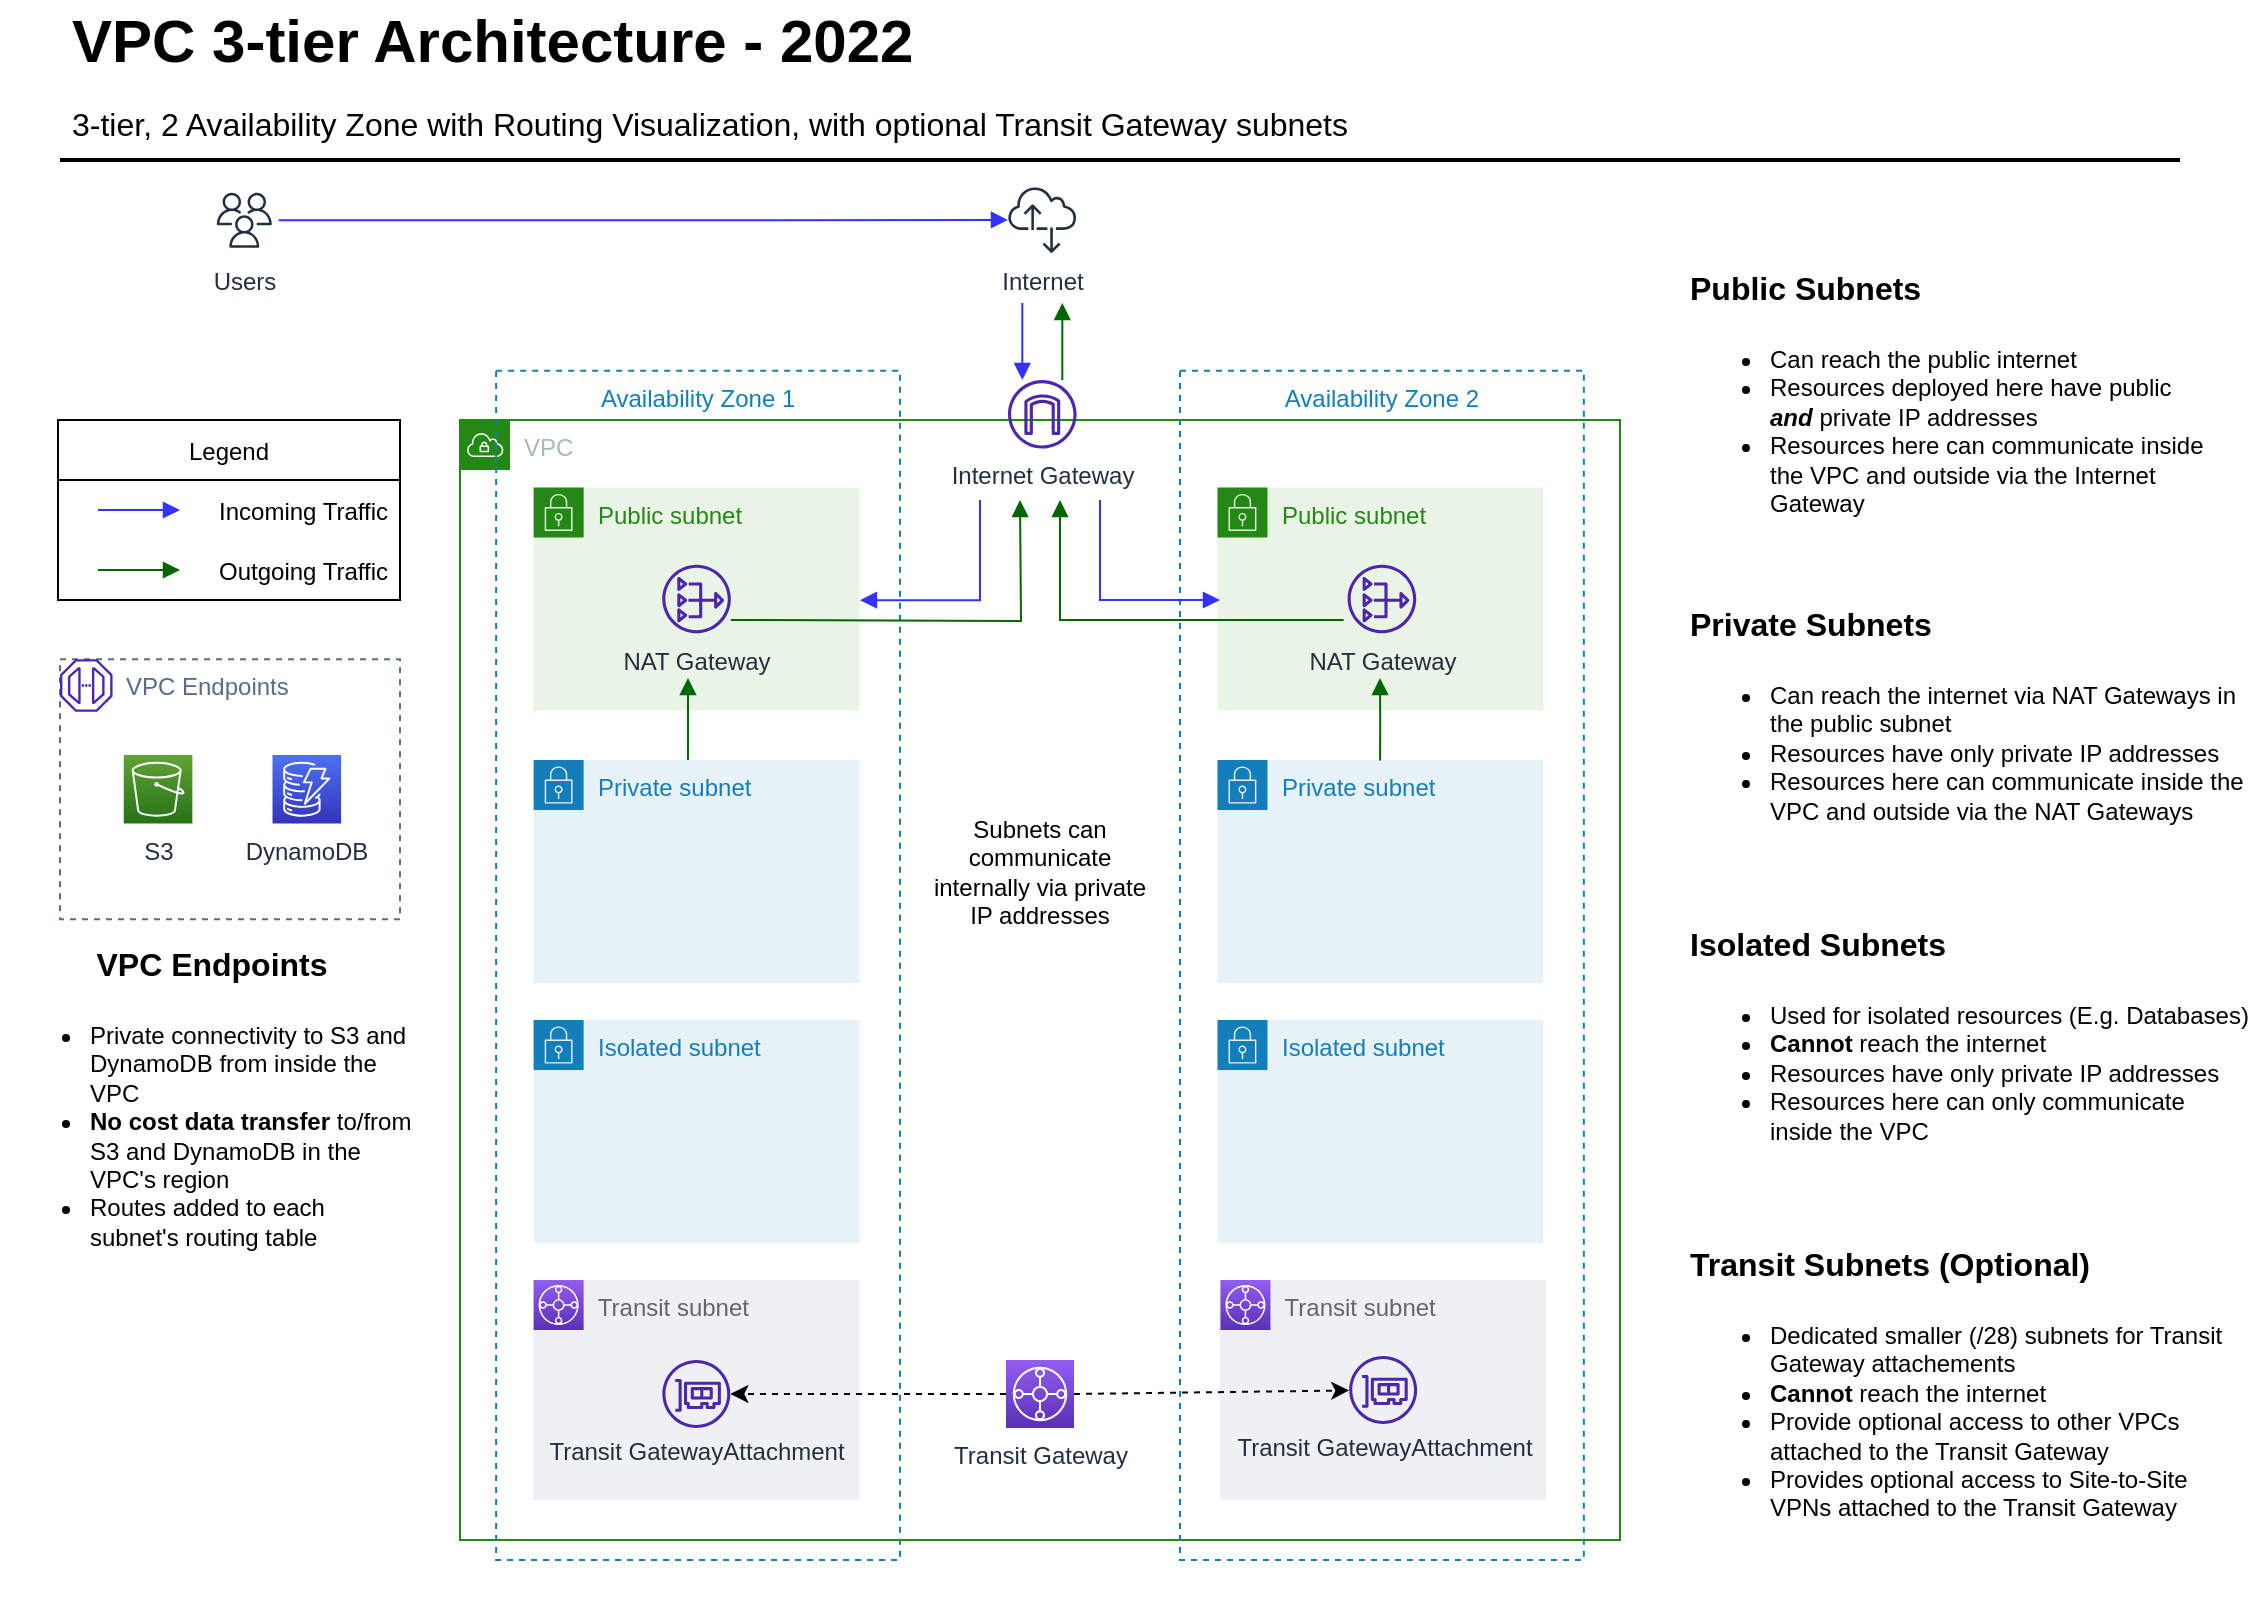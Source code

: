 <mxfile>
    <diagram id="Ht1M8jgEwFfnCIfOTk4-" name="Page-1">
        <mxGraphModel dx="635" dy="653" grid="1" gridSize="10" guides="1" tooltips="1" connect="1" arrows="1" fold="1" page="1" pageScale="1" pageWidth="1169" pageHeight="827" background="#FFFFFF" math="0" shadow="0">
            <root>
                <mxCell id="0"/>
                <mxCell id="1" parent="0"/>
                <mxCell id="6X5Q5hGxG2Q4SLFNHHvZ-3" value="VPC" style="points=[[0,0],[0.25,0],[0.5,0],[0.75,0],[1,0],[1,0.25],[1,0.5],[1,0.75],[1,1],[0.75,1],[0.5,1],[0.25,1],[0,1],[0,0.75],[0,0.5],[0,0.25]];outlineConnect=0;gradientColor=none;html=1;whiteSpace=wrap;fontSize=12;fontStyle=0;container=0;pointerEvents=0;collapsible=0;recursiveResize=0;shape=mxgraph.aws4.group;grIcon=mxgraph.aws4.group_vpc;strokeColor=#248814;fillColor=none;verticalAlign=top;align=left;spacingLeft=30;fontColor=#AAB7B8;dashed=0;" parent="1" vertex="1">
                    <mxGeometry x="230" y="230" width="580" height="560" as="geometry"/>
                </mxCell>
                <mxCell id="6X5Q5hGxG2Q4SLFNHHvZ-4" value="Availability Zone 1" style="fillColor=none;strokeColor=#147EBA;dashed=1;verticalAlign=top;fontStyle=0;fontColor=#147EBA;container=0;" parent="1" vertex="1">
                    <mxGeometry x="248.08" y="205.34" width="201.92" height="594.66" as="geometry"/>
                </mxCell>
                <mxCell id="-QjtrjUzRDEMRZ5MF8oH-47" value="VPC 3-tier Architecture - 2022" style="text;html=1;resizable=0;points=[];autosize=1;align=left;verticalAlign=top;spacingTop=-4;fontSize=30;fontStyle=1" parent="1" vertex="1">
                    <mxGeometry x="34" y="20" width="440" height="40" as="geometry"/>
                </mxCell>
                <mxCell id="-QjtrjUzRDEMRZ5MF8oH-48" value="3-tier, 2 Availability Zone with Routing Visualization, with optional Transit Gateway subnets" style="text;html=1;resizable=0;points=[];autosize=1;align=left;verticalAlign=top;spacingTop=-4;fontSize=16;" parent="1" vertex="1">
                    <mxGeometry x="34" y="70" width="650" height="20" as="geometry"/>
                </mxCell>
                <mxCell id="SCVMTBWpLvtzJIhz15lM-1" value="" style="line;strokeWidth=2;html=1;fontSize=14;" parent="1" vertex="1">
                    <mxGeometry x="30" y="95" width="1060" height="10" as="geometry"/>
                </mxCell>
                <mxCell id="6X5Q5hGxG2Q4SLFNHHvZ-7" value="Isolated subnet" style="points=[[0,0],[0.25,0],[0.5,0],[0.75,0],[1,0],[1,0.25],[1,0.5],[1,0.75],[1,1],[0.75,1],[0.5,1],[0.25,1],[0,1],[0,0.75],[0,0.5],[0,0.25]];outlineConnect=0;gradientColor=none;html=1;whiteSpace=wrap;fontSize=12;fontStyle=0;container=0;pointerEvents=0;collapsible=0;recursiveResize=0;shape=mxgraph.aws4.group;grIcon=mxgraph.aws4.group_security_group;grStroke=0;strokeColor=#147EBA;fillColor=#E6F2F8;verticalAlign=top;align=left;spacingLeft=30;fontColor=#147EBA;dashed=0;aspect=fixed;" parent="1" vertex="1">
                    <mxGeometry x="266.817" y="530.003" width="162.958" height="111.498" as="geometry"/>
                </mxCell>
                <mxCell id="6X5Q5hGxG2Q4SLFNHHvZ-5" value="Public subnet" style="points=[[0,0],[0.25,0],[0.5,0],[0.75,0],[1,0],[1,0.25],[1,0.5],[1,0.75],[1,1],[0.75,1],[0.5,1],[0.25,1],[0,1],[0,0.75],[0,0.5],[0,0.25]];outlineConnect=0;gradientColor=none;html=1;whiteSpace=wrap;fontSize=12;fontStyle=0;container=0;pointerEvents=0;collapsible=0;recursiveResize=0;shape=mxgraph.aws4.group;grIcon=mxgraph.aws4.group_security_group;grStroke=0;strokeColor=#248814;fillColor=#E9F3E6;verticalAlign=top;align=left;spacingLeft=30;fontColor=#248814;dashed=0;aspect=fixed;" parent="1" vertex="1">
                    <mxGeometry x="266.817" y="263.724" width="162.958" height="111.498" as="geometry"/>
                </mxCell>
                <mxCell id="6X5Q5hGxG2Q4SLFNHHvZ-6" value="Private subnet" style="points=[[0,0],[0.25,0],[0.5,0],[0.75,0],[1,0],[1,0.25],[1,0.5],[1,0.75],[1,1],[0.75,1],[0.5,1],[0.25,1],[0,1],[0,0.75],[0,0.5],[0,0.25]];outlineConnect=0;gradientColor=none;html=1;whiteSpace=wrap;fontSize=12;fontStyle=0;container=0;pointerEvents=0;collapsible=0;recursiveResize=0;shape=mxgraph.aws4.group;grIcon=mxgraph.aws4.group_security_group;grStroke=0;strokeColor=#147EBA;fillColor=#E6F2F8;verticalAlign=top;align=left;spacingLeft=30;fontColor=#147EBA;dashed=0;aspect=fixed;" parent="1" vertex="1">
                    <mxGeometry x="266.817" y="399.998" width="162.958" height="111.498" as="geometry"/>
                </mxCell>
                <mxCell id="6X5Q5hGxG2Q4SLFNHHvZ-21" value="NAT Gateway" style="sketch=0;outlineConnect=0;fontColor=#232F3E;gradientColor=none;fillColor=#4D27AA;strokeColor=none;dashed=0;verticalLabelPosition=bottom;verticalAlign=top;align=center;html=1;fontSize=12;fontStyle=0;aspect=fixed;pointerEvents=1;shape=mxgraph.aws4.nat_gateway;container=0;" parent="1" vertex="1">
                    <mxGeometry x="331.142" y="302.319" width="34.307" height="34.31" as="geometry"/>
                </mxCell>
                <mxCell id="vB2H2ei6ea2E3o45o9DI-7" value="Users" style="sketch=0;outlineConnect=0;fontColor=#232F3E;gradientColor=none;strokeColor=#232F3E;fillColor=#ffffff;dashed=0;verticalLabelPosition=bottom;verticalAlign=top;align=center;html=1;fontSize=12;fontStyle=0;aspect=fixed;shape=mxgraph.aws4.resourceIcon;resIcon=mxgraph.aws4.users;" parent="1" vertex="1">
                    <mxGeometry x="105" y="113" width="34.307" height="34.31" as="geometry"/>
                </mxCell>
                <mxCell id="vB2H2ei6ea2E3o45o9DI-23" value="Availability Zone 2" style="fillColor=none;strokeColor=#147EBA;dashed=1;verticalAlign=top;fontStyle=0;fontColor=#147EBA;container=0;" parent="1" vertex="1">
                    <mxGeometry x="590" y="205.34" width="201.92" height="594.66" as="geometry"/>
                </mxCell>
                <mxCell id="vB2H2ei6ea2E3o45o9DI-24" value="Isolated subnet" style="points=[[0,0],[0.25,0],[0.5,0],[0.75,0],[1,0],[1,0.25],[1,0.5],[1,0.75],[1,1],[0.75,1],[0.5,1],[0.25,1],[0,1],[0,0.75],[0,0.5],[0,0.25]];outlineConnect=0;gradientColor=none;html=1;whiteSpace=wrap;fontSize=12;fontStyle=0;container=0;pointerEvents=0;collapsible=0;recursiveResize=0;shape=mxgraph.aws4.group;grIcon=mxgraph.aws4.group_security_group;grStroke=0;strokeColor=#147EBA;fillColor=#E6F2F8;verticalAlign=top;align=left;spacingLeft=30;fontColor=#147EBA;dashed=0;aspect=fixed;" parent="1" vertex="1">
                    <mxGeometry x="608.737" y="530.003" width="162.958" height="111.498" as="geometry"/>
                </mxCell>
                <mxCell id="vB2H2ei6ea2E3o45o9DI-25" value="Public subnet" style="points=[[0,0],[0.25,0],[0.5,0],[0.75,0],[1,0],[1,0.25],[1,0.5],[1,0.75],[1,1],[0.75,1],[0.5,1],[0.25,1],[0,1],[0,0.75],[0,0.5],[0,0.25]];outlineConnect=0;gradientColor=none;html=1;whiteSpace=wrap;fontSize=12;fontStyle=0;container=0;pointerEvents=0;collapsible=0;recursiveResize=0;shape=mxgraph.aws4.group;grIcon=mxgraph.aws4.group_security_group;grStroke=0;strokeColor=#248814;fillColor=#E9F3E6;verticalAlign=top;align=left;spacingLeft=30;fontColor=#248814;dashed=0;aspect=fixed;" parent="1" vertex="1">
                    <mxGeometry x="608.737" y="263.724" width="162.958" height="111.498" as="geometry"/>
                </mxCell>
                <mxCell id="vB2H2ei6ea2E3o45o9DI-26" value="Private subnet" style="points=[[0,0],[0.25,0],[0.5,0],[0.75,0],[1,0],[1,0.25],[1,0.5],[1,0.75],[1,1],[0.75,1],[0.5,1],[0.25,1],[0,1],[0,0.75],[0,0.5],[0,0.25]];outlineConnect=0;gradientColor=none;html=1;whiteSpace=wrap;fontSize=12;fontStyle=0;container=0;pointerEvents=0;collapsible=0;recursiveResize=0;shape=mxgraph.aws4.group;grIcon=mxgraph.aws4.group_security_group;grStroke=0;strokeColor=#147EBA;fillColor=#E6F2F8;verticalAlign=top;align=left;spacingLeft=30;fontColor=#147EBA;dashed=0;aspect=fixed;" parent="1" vertex="1">
                    <mxGeometry x="608.737" y="399.998" width="162.958" height="111.498" as="geometry"/>
                </mxCell>
                <mxCell id="vB2H2ei6ea2E3o45o9DI-27" value="NAT Gateway" style="sketch=0;outlineConnect=0;fontColor=#232F3E;gradientColor=none;fillColor=#4D27AA;strokeColor=none;dashed=0;verticalLabelPosition=bottom;verticalAlign=top;align=center;html=1;fontSize=12;fontStyle=0;aspect=fixed;pointerEvents=1;shape=mxgraph.aws4.nat_gateway;container=0;" parent="1" vertex="1">
                    <mxGeometry x="673.802" y="302.319" width="34.307" height="34.31" as="geometry"/>
                </mxCell>
                <mxCell id="vB2H2ei6ea2E3o45o9DI-33" value="" style="edgeStyle=orthogonalEdgeStyle;html=1;endArrow=block;elbow=vertical;startArrow=none;endFill=1;strokeColor=#3333FF;rounded=0;fontColor=default;" parent="1" source="vB2H2ei6ea2E3o45o9DI-7" target="DQbUGmYIA1iREayXvOX7-11" edge="1">
                    <mxGeometry width="100" relative="1" as="geometry">
                        <mxPoint x="140" y="125" as="sourcePoint"/>
                        <mxPoint x="525" y="135" as="targetPoint"/>
                        <Array as="points"/>
                    </mxGeometry>
                </mxCell>
                <mxCell id="vB2H2ei6ea2E3o45o9DI-34" value="" style="edgeStyle=orthogonalEdgeStyle;html=1;endArrow=block;elbow=vertical;startArrow=none;endFill=1;strokeColor=#3333FF;rounded=0;fontColor=default;entryX=0.901;entryY=0.247;entryDx=0;entryDy=0;entryPerimeter=0;" parent="1" edge="1">
                    <mxGeometry width="100" relative="1" as="geometry">
                        <mxPoint x="490" y="270" as="sourcePoint"/>
                        <mxPoint x="430.01" y="320.111" as="targetPoint"/>
                        <Array as="points">
                            <mxPoint x="490" y="270"/>
                            <mxPoint x="490" y="320"/>
                        </Array>
                    </mxGeometry>
                </mxCell>
                <mxCell id="DQbUGmYIA1iREayXvOX7-2" value="Internet Gateway" style="sketch=0;outlineConnect=0;fontColor=#232F3E;gradientColor=none;fillColor=#4D27AA;strokeColor=none;dashed=0;verticalLabelPosition=bottom;verticalAlign=top;align=center;html=1;fontSize=12;fontStyle=0;aspect=fixed;pointerEvents=1;shape=mxgraph.aws4.internet_gateway;" parent="1" vertex="1">
                    <mxGeometry x="504" y="210" width="34.307" height="34.31" as="geometry"/>
                </mxCell>
                <mxCell id="DQbUGmYIA1iREayXvOX7-3" value="" style="edgeStyle=orthogonalEdgeStyle;html=1;endArrow=block;elbow=vertical;startArrow=none;endFill=1;strokeColor=#3333FF;rounded=0;fontColor=default;" parent="1" edge="1">
                    <mxGeometry width="100" relative="1" as="geometry">
                        <mxPoint x="550" y="270" as="sourcePoint"/>
                        <mxPoint x="610" y="320" as="targetPoint"/>
                        <Array as="points">
                            <mxPoint x="550" y="320"/>
                        </Array>
                    </mxGeometry>
                </mxCell>
                <mxCell id="DQbUGmYIA1iREayXvOX7-7" value="" style="edgeStyle=orthogonalEdgeStyle;html=1;endArrow=block;elbow=vertical;startArrow=none;endFill=1;strokeColor=#006600;rounded=0;exitX=0.475;exitY=0.419;exitDx=0;exitDy=0;exitPerimeter=0;" parent="1" edge="1">
                    <mxGeometry width="100" relative="1" as="geometry">
                        <mxPoint x="343.992" y="400.033" as="sourcePoint"/>
                        <mxPoint x="344" y="359" as="targetPoint"/>
                        <Array as="points">
                            <mxPoint x="344" y="390"/>
                            <mxPoint x="344" y="390"/>
                        </Array>
                    </mxGeometry>
                </mxCell>
                <mxCell id="DQbUGmYIA1iREayXvOX7-8" value="" style="edgeStyle=orthogonalEdgeStyle;html=1;endArrow=block;elbow=vertical;startArrow=none;endFill=1;strokeColor=#006600;rounded=0;exitX=0.475;exitY=0.419;exitDx=0;exitDy=0;exitPerimeter=0;" parent="1" edge="1">
                    <mxGeometry width="100" relative="1" as="geometry">
                        <mxPoint x="690.052" y="400.253" as="sourcePoint"/>
                        <mxPoint x="690" y="359" as="targetPoint"/>
                        <Array as="points">
                            <mxPoint x="690.06" y="380.22"/>
                            <mxPoint x="690.06" y="380.22"/>
                        </Array>
                    </mxGeometry>
                </mxCell>
                <mxCell id="DQbUGmYIA1iREayXvOX7-9" value="" style="edgeStyle=orthogonalEdgeStyle;html=1;endArrow=block;elbow=vertical;startArrow=none;endFill=1;strokeColor=#006600;rounded=0;" parent="1" edge="1">
                    <mxGeometry width="100" relative="1" as="geometry">
                        <mxPoint x="365.45" y="330" as="sourcePoint"/>
                        <mxPoint x="510" y="270" as="targetPoint"/>
                    </mxGeometry>
                </mxCell>
                <mxCell id="DQbUGmYIA1iREayXvOX7-10" value="" style="edgeStyle=orthogonalEdgeStyle;html=1;endArrow=block;elbow=vertical;startArrow=none;endFill=1;strokeColor=#006600;rounded=0;" parent="1" edge="1">
                    <mxGeometry width="100" relative="1" as="geometry">
                        <mxPoint x="671.8" y="330" as="sourcePoint"/>
                        <mxPoint x="530" y="270" as="targetPoint"/>
                        <Array as="points">
                            <mxPoint x="529.8" y="330"/>
                        </Array>
                    </mxGeometry>
                </mxCell>
                <mxCell id="DQbUGmYIA1iREayXvOX7-11" value="Internet" style="sketch=0;outlineConnect=0;fontColor=#232F3E;gradientColor=none;fillColor=#232F3D;strokeColor=none;dashed=0;verticalLabelPosition=bottom;verticalAlign=top;align=center;html=1;fontSize=12;fontStyle=0;aspect=fixed;pointerEvents=1;shape=mxgraph.aws4.internet_alt2;" parent="1" vertex="1">
                    <mxGeometry x="504" y="112.84" width="34.307" height="34.31" as="geometry"/>
                </mxCell>
                <mxCell id="DQbUGmYIA1iREayXvOX7-12" value="" style="edgeStyle=orthogonalEdgeStyle;html=1;endArrow=block;elbow=vertical;startArrow=none;endFill=1;strokeColor=#3333FF;rounded=0;" parent="1" edge="1">
                    <mxGeometry width="100" relative="1" as="geometry">
                        <mxPoint x="511.153" y="171.463" as="sourcePoint"/>
                        <mxPoint x="511.153" y="210.002" as="targetPoint"/>
                    </mxGeometry>
                </mxCell>
                <mxCell id="DQbUGmYIA1iREayXvOX7-13" value="" style="edgeStyle=orthogonalEdgeStyle;html=1;endArrow=block;elbow=vertical;startArrow=none;endFill=1;strokeColor=#006600;rounded=0;" parent="1" edge="1">
                    <mxGeometry width="100" relative="1" as="geometry">
                        <mxPoint x="531.153" y="210.002" as="sourcePoint"/>
                        <mxPoint x="531.153" y="171.463" as="targetPoint"/>
                    </mxGeometry>
                </mxCell>
                <mxCell id="DQbUGmYIA1iREayXvOX7-20" value="" style="group" parent="1" vertex="1" connectable="0">
                    <mxGeometry x="30" y="349.61" width="170" height="130" as="geometry"/>
                </mxCell>
                <mxCell id="DQbUGmYIA1iREayXvOX7-16" value="VPC Endpoints" style="fillColor=none;strokeColor=#5A6C86;dashed=1;verticalAlign=top;fontStyle=0;fontColor=#5A6C86;spacingLeft=31;align=left;" parent="DQbUGmYIA1iREayXvOX7-20" vertex="1">
                    <mxGeometry width="170" height="130" as="geometry"/>
                </mxCell>
                <mxCell id="DQbUGmYIA1iREayXvOX7-17" value="" style="sketch=0;outlineConnect=0;fontColor=#232F3E;gradientColor=none;fillColor=#4D27AA;strokeColor=none;dashed=0;verticalLabelPosition=bottom;verticalAlign=top;align=center;html=1;fontSize=12;fontStyle=0;aspect=fixed;pointerEvents=1;shape=mxgraph.aws4.endpoint;" parent="DQbUGmYIA1iREayXvOX7-20" vertex="1">
                    <mxGeometry width="26.28" height="26.28" as="geometry"/>
                </mxCell>
                <mxCell id="DQbUGmYIA1iREayXvOX7-18" value="S3" style="sketch=0;points=[[0,0,0],[0.25,0,0],[0.5,0,0],[0.75,0,0],[1,0,0],[0,1,0],[0.25,1,0],[0.5,1,0],[0.75,1,0],[1,1,0],[0,0.25,0],[0,0.5,0],[0,0.75,0],[1,0.25,0],[1,0.5,0],[1,0.75,0]];outlineConnect=0;fontColor=#232F3E;gradientColor=#60A337;gradientDirection=north;fillColor=#277116;strokeColor=#ffffff;dashed=0;verticalLabelPosition=bottom;verticalAlign=top;align=center;html=1;fontSize=12;fontStyle=0;aspect=fixed;shape=mxgraph.aws4.resourceIcon;resIcon=mxgraph.aws4.s3;" parent="DQbUGmYIA1iREayXvOX7-20" vertex="1">
                    <mxGeometry x="31.875" y="47.85" width="34.307" height="34.31" as="geometry"/>
                </mxCell>
                <mxCell id="DQbUGmYIA1iREayXvOX7-19" value="DynamoDB" style="sketch=0;points=[[0,0,0],[0.25,0,0],[0.5,0,0],[0.75,0,0],[1,0,0],[0,1,0],[0.25,1,0],[0.5,1,0],[0.75,1,0],[1,1,0],[0,0.25,0],[0,0.5,0],[0,0.75,0],[1,0.25,0],[1,0.5,0],[1,0.75,0]];outlineConnect=0;fontColor=#232F3E;gradientColor=#4D72F3;gradientDirection=north;fillColor=#3334B9;strokeColor=#ffffff;dashed=0;verticalLabelPosition=bottom;verticalAlign=top;align=center;html=1;fontSize=12;fontStyle=0;aspect=fixed;shape=mxgraph.aws4.resourceIcon;resIcon=mxgraph.aws4.dynamodb;" parent="DQbUGmYIA1iREayXvOX7-20" vertex="1">
                    <mxGeometry x="106.25" y="47.85" width="34.307" height="34.31" as="geometry"/>
                </mxCell>
                <mxCell id="DQbUGmYIA1iREayXvOX7-22" value="&lt;h1&gt;&lt;font style=&quot;font-size: 16px&quot;&gt;Private Subnets&lt;/font&gt;&lt;/h1&gt;&lt;p&gt;&lt;/p&gt;&lt;ul&gt;&lt;li&gt;&lt;span&gt;Can reach the internet via NAT Gateways in the public subnet&lt;/span&gt;&lt;/li&gt;&lt;li&gt;Resources have only private IP addresses&lt;/li&gt;&lt;li&gt;Resources here can communicate inside the VPC and outside via the NAT Gateways&lt;/li&gt;&lt;/ul&gt;&lt;p&gt;&lt;/p&gt;" style="text;html=1;strokeColor=none;fillColor=none;spacing=5;spacingTop=-20;whiteSpace=wrap;overflow=hidden;rounded=0;" parent="1" vertex="1">
                    <mxGeometry x="840" y="310" width="290" height="145.69" as="geometry"/>
                </mxCell>
                <mxCell id="DQbUGmYIA1iREayXvOX7-23" value="&lt;h1&gt;&lt;font style=&quot;font-size: 16px&quot;&gt;Isolated Subnets&lt;/font&gt;&lt;/h1&gt;&lt;p&gt;&lt;/p&gt;&lt;ul&gt;&lt;li&gt;Used for isolated resources (E.g. Databases)&lt;/li&gt;&lt;li&gt;&lt;b&gt;Cannot &lt;/b&gt;reach the internet&lt;/li&gt;&lt;li&gt;Resources have only private IP addresses&lt;/li&gt;&lt;li&gt;Resources here can only communicate inside the VPC&lt;/li&gt;&lt;/ul&gt;&lt;p&gt;&lt;/p&gt;" style="text;html=1;strokeColor=none;fillColor=none;spacing=5;spacingTop=-20;whiteSpace=wrap;overflow=hidden;rounded=0;" parent="1" vertex="1">
                    <mxGeometry x="840" y="470" width="290" height="145.69" as="geometry"/>
                </mxCell>
                <mxCell id="DQbUGmYIA1iREayXvOX7-24" value="&lt;h1 style=&quot;text-align: center&quot;&gt;&lt;font style=&quot;font-size: 16px&quot;&gt;VPC Endpoints&lt;/font&gt;&lt;/h1&gt;&lt;p&gt;&lt;/p&gt;&lt;ul&gt;&lt;li&gt;Private connectivity to S3 and DynamoDB from inside the VPC&lt;/li&gt;&lt;li&gt;&lt;b&gt;No cost data transfer &lt;/b&gt;to/from S3 and DynamoDB in the VPC's region&lt;/li&gt;&lt;li&gt;Routes added to each subnet's routing table&lt;/li&gt;&lt;/ul&gt;&lt;p&gt;&lt;/p&gt;" style="text;html=1;strokeColor=none;fillColor=none;spacing=5;spacingTop=-20;whiteSpace=wrap;overflow=hidden;rounded=0;align=left;" parent="1" vertex="1">
                    <mxGeometry y="479.61" width="210" height="196.08" as="geometry"/>
                </mxCell>
                <mxCell id="DQbUGmYIA1iREayXvOX7-25" value="Subnets can communicate internally via private IP addresses" style="text;html=1;strokeColor=none;fillColor=none;align=center;verticalAlign=middle;whiteSpace=wrap;rounded=0;fontSize=12;" parent="1" vertex="1">
                    <mxGeometry x="465" y="416.47" width="110" height="78.56" as="geometry"/>
                </mxCell>
                <mxCell id="DQbUGmYIA1iREayXvOX7-26" value="Legend" style="swimlane;fontStyle=0;childLayout=stackLayout;horizontal=1;startSize=30;horizontalStack=0;resizeParent=1;resizeParentMax=0;resizeLast=0;collapsible=1;marginBottom=0;fontSize=12;" parent="1" vertex="1">
                    <mxGeometry x="29" y="230" width="171" height="90" as="geometry">
                        <mxRectangle x="70" y="230" width="70" height="30" as="alternateBounds"/>
                    </mxGeometry>
                </mxCell>
                <mxCell id="DQbUGmYIA1iREayXvOX7-36" value="" style="edgeStyle=orthogonalEdgeStyle;html=1;endArrow=block;elbow=vertical;startArrow=none;endFill=1;strokeColor=#3333FF;rounded=0;fontSize=12;fontColor=#3333FF;" parent="DQbUGmYIA1iREayXvOX7-26" edge="1">
                    <mxGeometry width="100" relative="1" as="geometry">
                        <mxPoint x="20" y="45" as="sourcePoint"/>
                        <mxPoint x="61" y="45" as="targetPoint"/>
                        <Array as="points">
                            <mxPoint x="40" y="44.75"/>
                        </Array>
                    </mxGeometry>
                </mxCell>
                <mxCell id="DQbUGmYIA1iREayXvOX7-31" value="Incoming Traffic" style="text;strokeColor=none;fillColor=none;align=right;verticalAlign=middle;spacingLeft=4;spacingRight=4;overflow=hidden;points=[[0,0.5],[1,0.5]];portConstraint=eastwest;rotatable=0;fontSize=12;" parent="DQbUGmYIA1iREayXvOX7-26" vertex="1">
                    <mxGeometry y="30" width="171" height="30" as="geometry"/>
                </mxCell>
                <mxCell id="DQbUGmYIA1iREayXvOX7-30" value="Outgoing Traffic" style="text;strokeColor=none;fillColor=none;align=right;verticalAlign=middle;spacingLeft=4;spacingRight=4;overflow=hidden;points=[[0,0.5],[1,0.5]];portConstraint=eastwest;rotatable=0;fontSize=12;" parent="DQbUGmYIA1iREayXvOX7-26" vertex="1">
                    <mxGeometry y="60" width="171" height="30" as="geometry"/>
                </mxCell>
                <mxCell id="DQbUGmYIA1iREayXvOX7-37" value="" style="edgeStyle=orthogonalEdgeStyle;html=1;endArrow=block;elbow=vertical;startArrow=none;endFill=1;strokeColor=#006600;rounded=0;fontSize=12;" parent="DQbUGmYIA1iREayXvOX7-26" edge="1">
                    <mxGeometry width="100" relative="1" as="geometry">
                        <mxPoint x="20" y="75" as="sourcePoint"/>
                        <mxPoint x="61" y="75" as="targetPoint"/>
                        <Array as="points">
                            <mxPoint x="40" y="74.76"/>
                        </Array>
                    </mxGeometry>
                </mxCell>
                <mxCell id="DQbUGmYIA1iREayXvOX7-21" value="&lt;h1&gt;&lt;font style=&quot;font-size: 16px&quot;&gt;Public Subnets&lt;/font&gt;&lt;/h1&gt;&lt;p&gt;&lt;/p&gt;&lt;ul&gt;&lt;li&gt;Can reach the public internet&lt;/li&gt;&lt;li&gt;Resources deployed here have public &lt;i&gt;&lt;b&gt;and&lt;/b&gt;&amp;nbsp;&lt;/i&gt;private IP addresses&lt;/li&gt;&lt;li&gt;Resources here can communicate inside the VPC and outside via the Internet Gateway&lt;/li&gt;&lt;/ul&gt;&lt;p&gt;&lt;/p&gt;" style="text;html=1;strokeColor=none;fillColor=none;spacing=5;spacingTop=-20;whiteSpace=wrap;overflow=hidden;rounded=0;" parent="1" vertex="1">
                    <mxGeometry x="840" y="142.38" width="280" height="159.94" as="geometry"/>
                </mxCell>
                <mxCell id="5" value="" style="group" parent="1" vertex="1" connectable="0">
                    <mxGeometry x="266.59" y="660" width="163.18" height="110" as="geometry"/>
                </mxCell>
                <mxCell id="2" value="Transit subnet" style="fillColor=#EFF0F3;strokeColor=none;dashed=0;verticalAlign=top;fontStyle=0;fontColor=#666666;spacing=2;spacingLeft=-23;" parent="5" vertex="1">
                    <mxGeometry width="163.18" height="110" as="geometry"/>
                </mxCell>
                <mxCell id="3" value="" style="sketch=0;points=[[0,0,0],[0.25,0,0],[0.5,0,0],[0.75,0,0],[1,0,0],[0,1,0],[0.25,1,0],[0.5,1,0],[0.75,1,0],[1,1,0],[0,0.25,0],[0,0.5,0],[0,0.75,0],[1,0.25,0],[1,0.5,0],[1,0.75,0]];outlineConnect=0;fontColor=#232F3E;gradientColor=#945DF2;gradientDirection=north;fillColor=#5A30B5;strokeColor=#ffffff;dashed=0;verticalLabelPosition=bottom;verticalAlign=top;align=center;html=1;fontSize=12;fontStyle=0;aspect=fixed;shape=mxgraph.aws4.resourceIcon;resIcon=mxgraph.aws4.transit_gateway;" parent="5" vertex="1">
                    <mxGeometry x="0.23" width="25" height="25" as="geometry"/>
                </mxCell>
                <mxCell id="11" value="&lt;font style=&quot;font-size: 12px&quot;&gt;Transit GatewayAttachment&lt;/font&gt;" style="sketch=0;outlineConnect=0;fontColor=#232F3E;gradientColor=none;fillColor=#4D27AA;strokeColor=none;dashed=0;verticalLabelPosition=bottom;verticalAlign=top;align=center;html=1;fontSize=12;fontStyle=0;aspect=fixed;pointerEvents=1;shape=mxgraph.aws4.elastic_network_interface;spacing=0;spacingBottom=0;" parent="5" vertex="1">
                    <mxGeometry x="64.593" y="40.004" width="34" height="34" as="geometry"/>
                </mxCell>
                <mxCell id="6" value="" style="group" parent="1" vertex="1" connectable="0">
                    <mxGeometry x="610" y="660" width="163.18" height="110" as="geometry"/>
                </mxCell>
                <mxCell id="7" value="Transit subnet" style="fillColor=#EFF0F3;strokeColor=none;dashed=0;verticalAlign=top;fontStyle=0;fontColor=#666666;spacing=2;spacingLeft=-23;" parent="6" vertex="1">
                    <mxGeometry width="163.18" height="110" as="geometry"/>
                </mxCell>
                <mxCell id="8" value="" style="sketch=0;points=[[0,0,0],[0.25,0,0],[0.5,0,0],[0.75,0,0],[1,0,0],[0,1,0],[0.25,1,0],[0.5,1,0],[0.75,1,0],[1,1,0],[0,0.25,0],[0,0.5,0],[0,0.75,0],[1,0.25,0],[1,0.5,0],[1,0.75,0]];outlineConnect=0;fontColor=#232F3E;gradientColor=#945DF2;gradientDirection=north;fillColor=#5A30B5;strokeColor=#ffffff;dashed=0;verticalLabelPosition=bottom;verticalAlign=top;align=center;html=1;fontSize=12;fontStyle=0;aspect=fixed;shape=mxgraph.aws4.resourceIcon;resIcon=mxgraph.aws4.transit_gateway;" parent="6" vertex="1">
                    <mxGeometry x="0.23" width="25" height="25" as="geometry"/>
                </mxCell>
                <mxCell id="10" value="&lt;font style=&quot;font-size: 12px&quot;&gt;Transit GatewayAttachment&lt;/font&gt;" style="sketch=0;outlineConnect=0;fontColor=#232F3E;gradientColor=none;fillColor=#4D27AA;strokeColor=none;dashed=0;verticalLabelPosition=bottom;verticalAlign=top;align=center;html=1;fontSize=12;fontStyle=0;aspect=fixed;pointerEvents=1;shape=mxgraph.aws4.elastic_network_interface;spacing=0;" parent="6" vertex="1">
                    <mxGeometry x="64.593" y="38.004" width="34" height="34" as="geometry"/>
                </mxCell>
                <mxCell id="12" style="edgeStyle=none;html=1;exitX=0;exitY=0.5;exitDx=0;exitDy=0;exitPerimeter=0;fontSize=12;fontColor=#666666;dashed=1;" parent="1" source="9" target="11" edge="1">
                    <mxGeometry relative="1" as="geometry"/>
                </mxCell>
                <mxCell id="13" style="edgeStyle=none;html=1;exitX=1;exitY=0.5;exitDx=0;exitDy=0;exitPerimeter=0;fontSize=12;fontColor=#666666;dashed=1;" parent="1" source="9" target="10" edge="1">
                    <mxGeometry relative="1" as="geometry"/>
                </mxCell>
                <mxCell id="9" value="Transit Gateway" style="sketch=0;points=[[0,0,0],[0.25,0,0],[0.5,0,0],[0.75,0,0],[1,0,0],[0,1,0],[0.25,1,0],[0.5,1,0],[0.75,1,0],[1,1,0],[0,0.25,0],[0,0.5,0],[0,0.75,0],[1,0.25,0],[1,0.5,0],[1,0.75,0]];outlineConnect=0;fontColor=#232F3E;gradientColor=#945DF2;gradientDirection=north;fillColor=#5A30B5;strokeColor=#ffffff;dashed=0;verticalLabelPosition=bottom;verticalAlign=top;align=center;html=1;fontSize=12;fontStyle=0;aspect=fixed;shape=mxgraph.aws4.resourceIcon;resIcon=mxgraph.aws4.transit_gateway;" parent="1" vertex="1">
                    <mxGeometry x="503" y="700" width="34" height="34" as="geometry"/>
                </mxCell>
                <mxCell id="14" value="&lt;h1&gt;&lt;font style=&quot;font-size: 16px&quot;&gt;Transit Subnets (Optional)&lt;/font&gt;&lt;/h1&gt;&lt;p&gt;&lt;/p&gt;&lt;ul&gt;&lt;li&gt;&lt;span&gt;Dedicated smaller (/28) subnets for Transit Gateway attachements&lt;/span&gt;&lt;/li&gt;&lt;li&gt;&lt;b&gt;Cannot &lt;/b&gt;&lt;span&gt;reach the internet&lt;/span&gt;&lt;br&gt;&lt;/li&gt;&lt;li&gt;Provide optional access to other VPCs attached to the Transit Gateway&lt;/li&gt;&lt;li&gt;Provides optional access to Site-to-Site VPNs attached to the Transit Gateway&lt;/li&gt;&lt;/ul&gt;&lt;p&gt;&lt;/p&gt;" style="text;html=1;strokeColor=none;fillColor=none;spacing=5;spacingTop=-20;whiteSpace=wrap;overflow=hidden;rounded=0;" parent="1" vertex="1">
                    <mxGeometry x="840" y="630" width="290" height="190" as="geometry"/>
                </mxCell>
            </root>
        </mxGraphModel>
    </diagram>
</mxfile>
